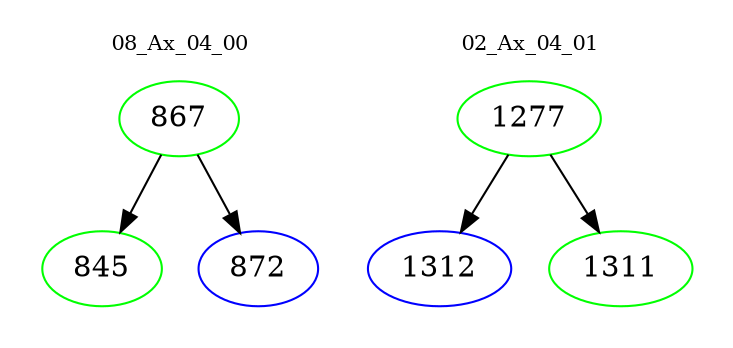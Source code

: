digraph{
subgraph cluster_0 {
color = white
label = "08_Ax_04_00";
fontsize=10;
T0_867 [label="867", color="green"]
T0_867 -> T0_845 [color="black"]
T0_845 [label="845", color="green"]
T0_867 -> T0_872 [color="black"]
T0_872 [label="872", color="blue"]
}
subgraph cluster_1 {
color = white
label = "02_Ax_04_01";
fontsize=10;
T1_1277 [label="1277", color="green"]
T1_1277 -> T1_1312 [color="black"]
T1_1312 [label="1312", color="blue"]
T1_1277 -> T1_1311 [color="black"]
T1_1311 [label="1311", color="green"]
}
}
